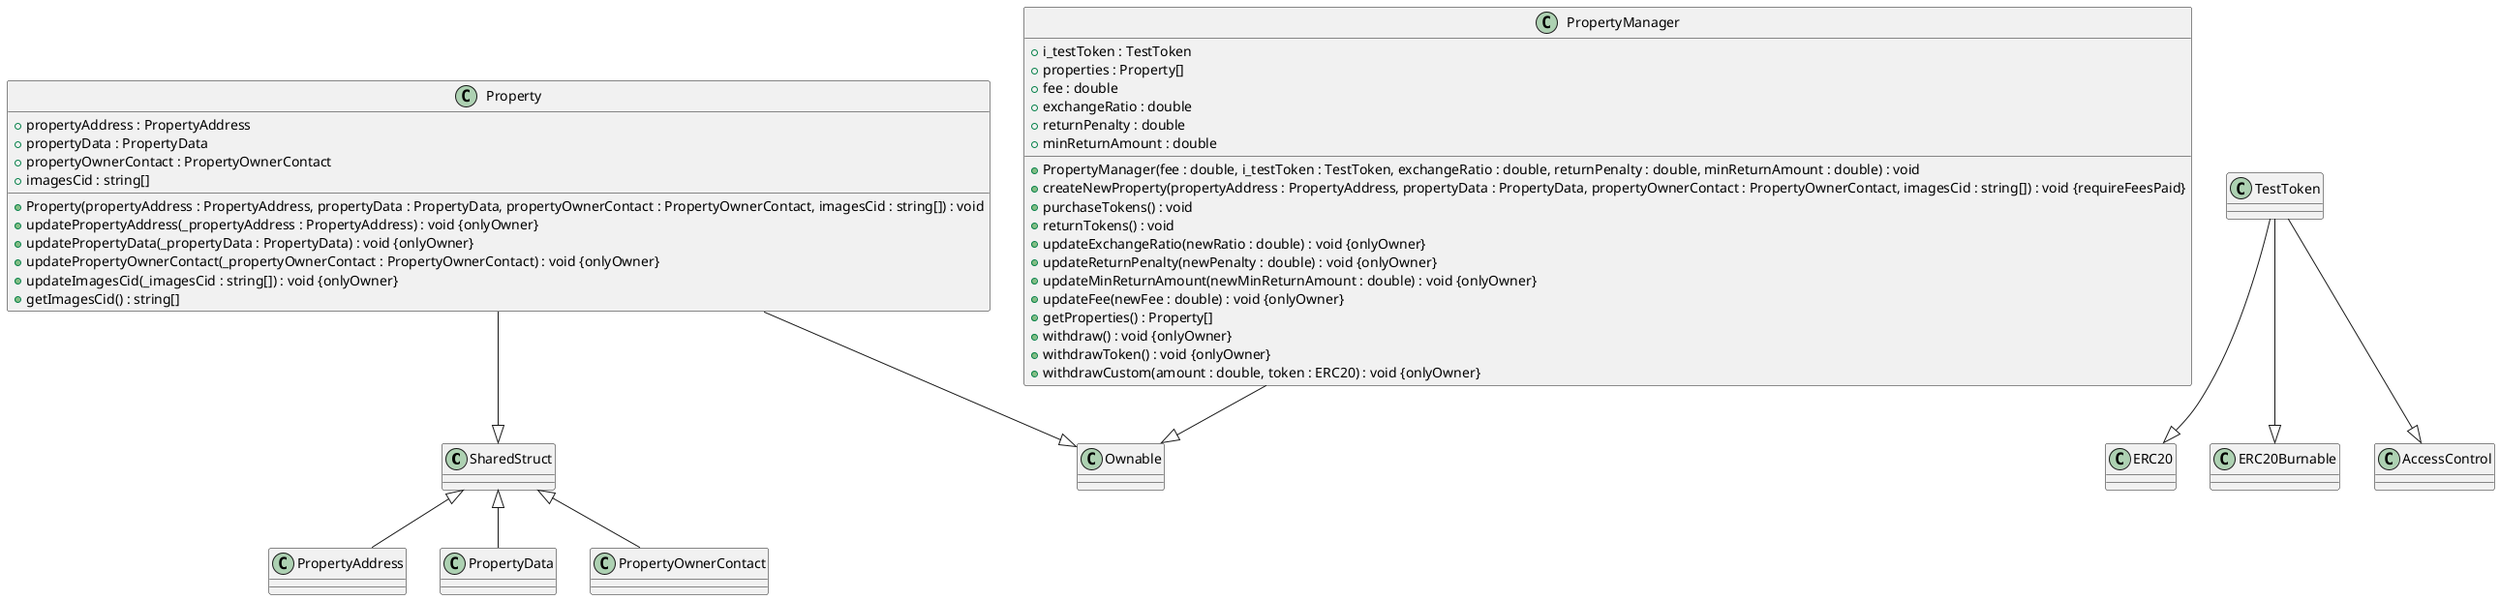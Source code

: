 @startuml

class SharedStruct {
}

class PropertyAddress {
}

class PropertyData {
}

class PropertyOwnerContact {
}

SharedStruct <|-- PropertyAddress
SharedStruct <|-- PropertyData
SharedStruct <|-- PropertyOwnerContact

class Ownable {
}

class Property {
  +propertyAddress : PropertyAddress
  +propertyData : PropertyData
  +propertyOwnerContact : PropertyOwnerContact
  +imagesCid : string[]
  +Property(propertyAddress : PropertyAddress, propertyData : PropertyData, propertyOwnerContact : PropertyOwnerContact, imagesCid : string[]) : void
  +updatePropertyAddress(_propertyAddress : PropertyAddress) : void {onlyOwner}
  +updatePropertyData(_propertyData : PropertyData) : void {onlyOwner}
  +updatePropertyOwnerContact(_propertyOwnerContact : PropertyOwnerContact) : void {onlyOwner}
  +updateImagesCid(_imagesCid : string[]) : void {onlyOwner}
  +getImagesCid() : string[]
}

Property --|> SharedStruct
Property --|> Ownable

class TestToken {
}

class ERC20 {
}

class ERC20Burnable {
}

class AccessControl {
}

TestToken --|> ERC20
TestToken --|> ERC20Burnable
TestToken --|> AccessControl

class PropertyManager {
  +i_testToken : TestToken
  +properties : Property[]
  +fee : double
  +exchangeRatio : double
  +returnPenalty : double
  +minReturnAmount : double
  +PropertyManager(fee : double, i_testToken : TestToken, exchangeRatio : double, returnPenalty : double, minReturnAmount : double) : void
  +createNewProperty(propertyAddress : PropertyAddress, propertyData : PropertyData, propertyOwnerContact : PropertyOwnerContact, imagesCid : string[]) : void {requireFeesPaid}
  +purchaseTokens() : void
  +returnTokens() : void
  +updateExchangeRatio(newRatio : double) : void {onlyOwner}
  +updateReturnPenalty(newPenalty : double) : void {onlyOwner}
  +updateMinReturnAmount(newMinReturnAmount : double) : void {onlyOwner}
  +updateFee(newFee : double) : void {onlyOwner}
  +getProperties() : Property[]
  +withdraw() : void {onlyOwner}
  +withdrawToken() : void {onlyOwner}
  +withdrawCustom(amount : double, token : ERC20) : void {onlyOwner}
}

PropertyManager --|> Ownable

@enduml
